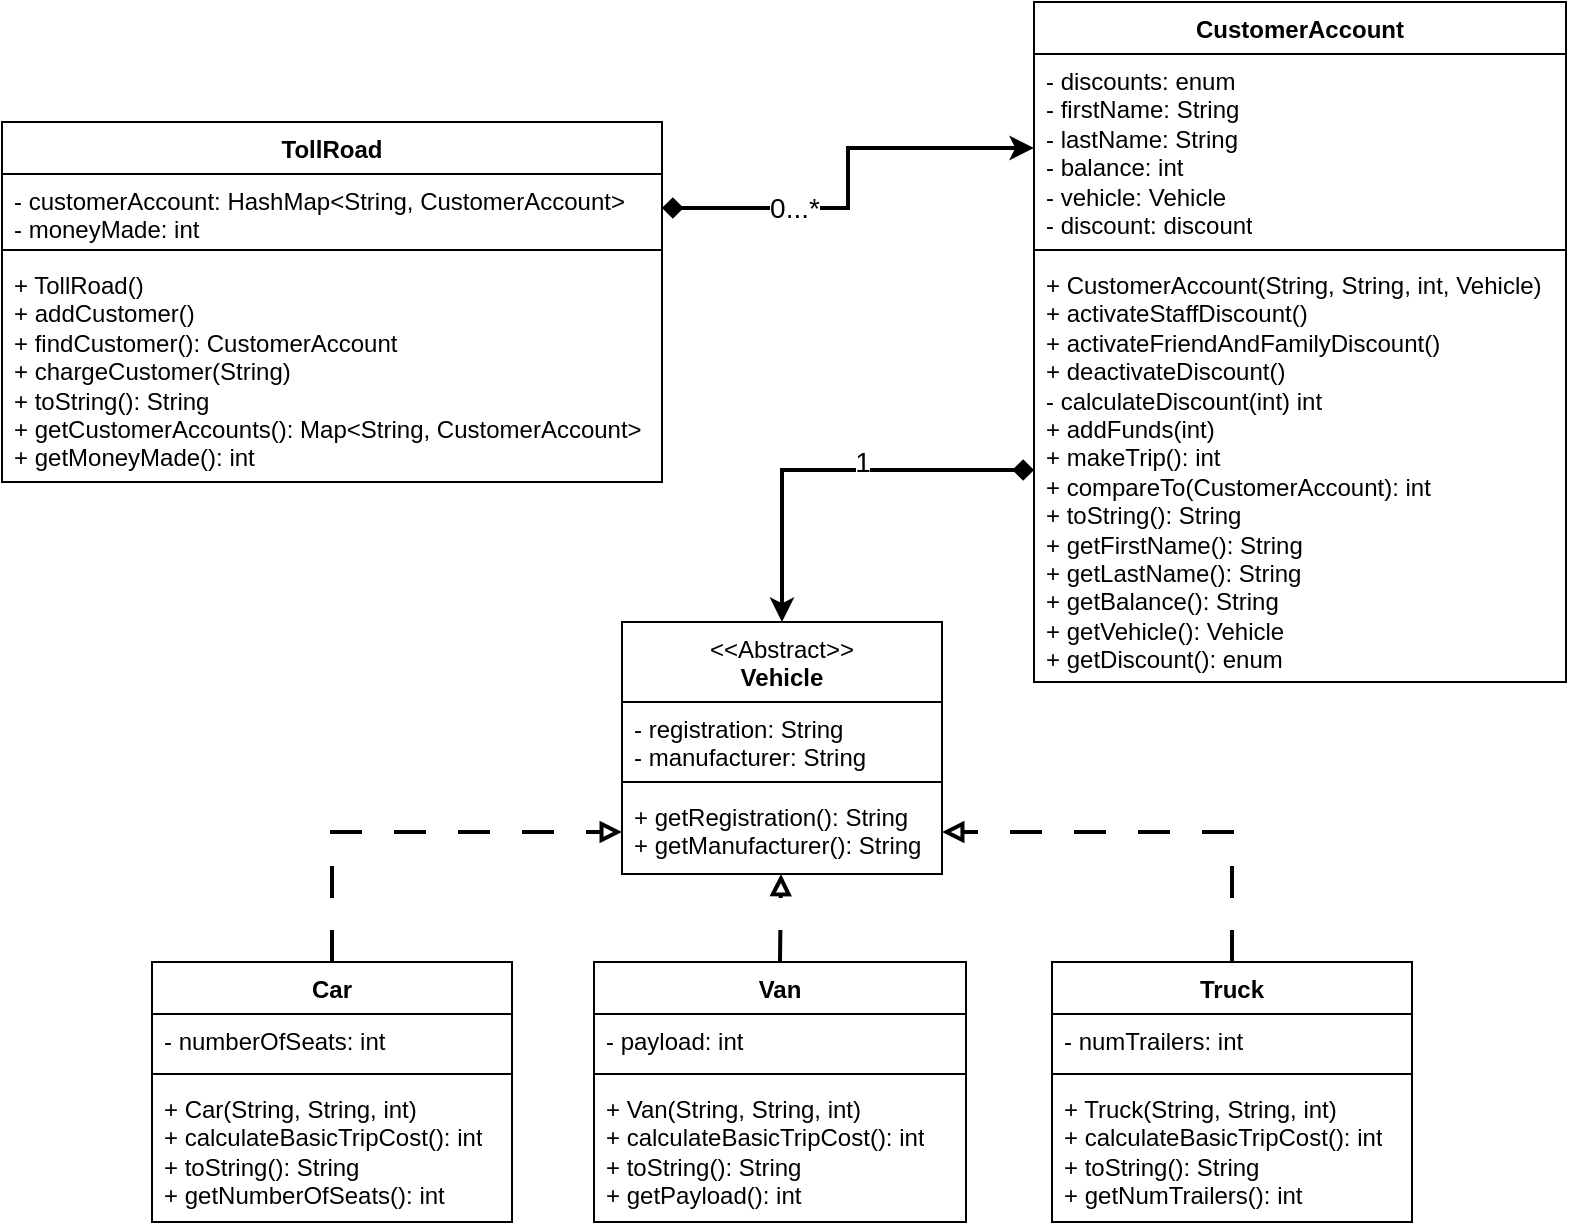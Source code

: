 <mxfile version="21.2.9">
  <diagram name="Page-1" id="E3r3FxvWlwkXgbKaJS2K">
    <mxGraphModel dx="1434" dy="754" grid="1" gridSize="10" guides="1" tooltips="1" connect="1" arrows="1" fold="1" page="1" pageScale="1" pageWidth="827" pageHeight="1169" math="0" shadow="0">
      <root>
        <mxCell id="0" />
        <mxCell id="1" parent="0" />
        <mxCell id="rKxEVOvBfXy6eXhgYals-1" value="&lt;div&gt;&lt;span style=&quot;font-weight: normal;&quot;&gt;&amp;lt;&amp;lt;Abstract&amp;gt;&amp;gt;&lt;/span&gt;&lt;/div&gt;&lt;div&gt;Vehicle&lt;/div&gt;" style="swimlane;fontStyle=1;align=center;verticalAlign=top;childLayout=stackLayout;horizontal=1;startSize=40;horizontalStack=0;resizeParent=1;resizeParentMax=0;resizeLast=0;collapsible=1;marginBottom=0;whiteSpace=wrap;html=1;" vertex="1" parent="1">
          <mxGeometry x="334" y="500" width="160" height="126" as="geometry" />
        </mxCell>
        <mxCell id="rKxEVOvBfXy6eXhgYals-2" value="&lt;div&gt;- registration: String&lt;/div&gt;&lt;div&gt;- manufacturer: String&lt;br&gt;&lt;/div&gt;" style="text;strokeColor=none;fillColor=none;align=left;verticalAlign=top;spacingLeft=4;spacingRight=4;overflow=hidden;rotatable=0;points=[[0,0.5],[1,0.5]];portConstraint=eastwest;whiteSpace=wrap;html=1;" vertex="1" parent="rKxEVOvBfXy6eXhgYals-1">
          <mxGeometry y="40" width="160" height="36" as="geometry" />
        </mxCell>
        <mxCell id="rKxEVOvBfXy6eXhgYals-3" value="" style="line;strokeWidth=1;fillColor=none;align=left;verticalAlign=middle;spacingTop=-1;spacingLeft=3;spacingRight=3;rotatable=0;labelPosition=right;points=[];portConstraint=eastwest;strokeColor=inherit;" vertex="1" parent="rKxEVOvBfXy6eXhgYals-1">
          <mxGeometry y="76" width="160" height="8" as="geometry" />
        </mxCell>
        <mxCell id="rKxEVOvBfXy6eXhgYals-4" value="&lt;div&gt;+ getRegistration(): String&lt;/div&gt;&lt;div&gt;+ getManufacturer(): String&lt;/div&gt;" style="text;strokeColor=none;fillColor=none;align=left;verticalAlign=top;spacingLeft=4;spacingRight=4;overflow=hidden;rotatable=0;points=[[0,0.5],[1,0.5]];portConstraint=eastwest;whiteSpace=wrap;html=1;" vertex="1" parent="rKxEVOvBfXy6eXhgYals-1">
          <mxGeometry y="84" width="160" height="42" as="geometry" />
        </mxCell>
        <mxCell id="rKxEVOvBfXy6eXhgYals-34" style="edgeStyle=elbowEdgeStyle;rounded=0;orthogonalLoop=1;jettySize=auto;html=1;entryX=0.5;entryY=1;entryDx=0;entryDy=0;dashed=1;dashPattern=8 8;endArrow=block;endFill=0;strokeWidth=2;" edge="1" parent="1" target="rKxEVOvBfXy6eXhgYals-1">
          <mxGeometry relative="1" as="geometry">
            <mxPoint x="413" y="670" as="sourcePoint" />
          </mxGeometry>
        </mxCell>
        <mxCell id="rKxEVOvBfXy6eXhgYals-5" value="Van" style="swimlane;fontStyle=1;align=center;verticalAlign=top;childLayout=stackLayout;horizontal=1;startSize=26;horizontalStack=0;resizeParent=1;resizeParentMax=0;resizeLast=0;collapsible=1;marginBottom=0;whiteSpace=wrap;html=1;" vertex="1" parent="1">
          <mxGeometry x="320" y="670" width="186" height="130" as="geometry" />
        </mxCell>
        <mxCell id="rKxEVOvBfXy6eXhgYals-6" value="- payload: int" style="text;strokeColor=none;fillColor=none;align=left;verticalAlign=top;spacingLeft=4;spacingRight=4;overflow=hidden;rotatable=0;points=[[0,0.5],[1,0.5]];portConstraint=eastwest;whiteSpace=wrap;html=1;" vertex="1" parent="rKxEVOvBfXy6eXhgYals-5">
          <mxGeometry y="26" width="186" height="26" as="geometry" />
        </mxCell>
        <mxCell id="rKxEVOvBfXy6eXhgYals-7" value="" style="line;strokeWidth=1;fillColor=none;align=left;verticalAlign=middle;spacingTop=-1;spacingLeft=3;spacingRight=3;rotatable=0;labelPosition=right;points=[];portConstraint=eastwest;strokeColor=inherit;" vertex="1" parent="rKxEVOvBfXy6eXhgYals-5">
          <mxGeometry y="52" width="186" height="8" as="geometry" />
        </mxCell>
        <mxCell id="rKxEVOvBfXy6eXhgYals-8" value="&lt;div&gt;+ Van(String, String, int)&lt;/div&gt;&lt;div&gt;+ calculateBasicTripCost(): int&lt;/div&gt;&lt;div&gt;+ toString(): String&lt;/div&gt;&lt;div&gt;+ getPayload(): int&lt;br&gt;&lt;/div&gt;" style="text;strokeColor=none;fillColor=none;align=left;verticalAlign=top;spacingLeft=4;spacingRight=4;overflow=hidden;rotatable=0;points=[[0,0.5],[1,0.5]];portConstraint=eastwest;whiteSpace=wrap;html=1;" vertex="1" parent="rKxEVOvBfXy6eXhgYals-5">
          <mxGeometry y="60" width="186" height="70" as="geometry" />
        </mxCell>
        <mxCell id="rKxEVOvBfXy6eXhgYals-36" style="edgeStyle=elbowEdgeStyle;rounded=0;orthogonalLoop=1;jettySize=auto;html=1;exitX=0.5;exitY=0;exitDx=0;exitDy=0;entryX=0;entryY=0.5;entryDx=0;entryDy=0;dashed=1;dashPattern=8 8;endArrow=block;endFill=0;strokeWidth=2;" edge="1" parent="1" source="rKxEVOvBfXy6eXhgYals-9" target="rKxEVOvBfXy6eXhgYals-4">
          <mxGeometry relative="1" as="geometry">
            <Array as="points">
              <mxPoint x="189" y="640" />
            </Array>
          </mxGeometry>
        </mxCell>
        <mxCell id="rKxEVOvBfXy6eXhgYals-9" value="Car" style="swimlane;fontStyle=1;align=center;verticalAlign=top;childLayout=stackLayout;horizontal=1;startSize=26;horizontalStack=0;resizeParent=1;resizeParentMax=0;resizeLast=0;collapsible=1;marginBottom=0;whiteSpace=wrap;html=1;" vertex="1" parent="1">
          <mxGeometry x="99" y="670" width="180" height="130" as="geometry" />
        </mxCell>
        <mxCell id="rKxEVOvBfXy6eXhgYals-10" value="- numberOfSeats: int" style="text;strokeColor=none;fillColor=none;align=left;verticalAlign=top;spacingLeft=4;spacingRight=4;overflow=hidden;rotatable=0;points=[[0,0.5],[1,0.5]];portConstraint=eastwest;whiteSpace=wrap;html=1;" vertex="1" parent="rKxEVOvBfXy6eXhgYals-9">
          <mxGeometry y="26" width="180" height="26" as="geometry" />
        </mxCell>
        <mxCell id="rKxEVOvBfXy6eXhgYals-11" value="" style="line;strokeWidth=1;fillColor=none;align=left;verticalAlign=middle;spacingTop=-1;spacingLeft=3;spacingRight=3;rotatable=0;labelPosition=right;points=[];portConstraint=eastwest;strokeColor=inherit;" vertex="1" parent="rKxEVOvBfXy6eXhgYals-9">
          <mxGeometry y="52" width="180" height="8" as="geometry" />
        </mxCell>
        <mxCell id="rKxEVOvBfXy6eXhgYals-12" value="&lt;div&gt;+ Car(String, String, int)&lt;/div&gt;&lt;div&gt;+ calculateBasicTripCost(): int&lt;/div&gt;&lt;div&gt;+ toString(): String&lt;/div&gt;&lt;div&gt;+ getNumberOfSeats(): int&lt;br&gt;&lt;/div&gt;&lt;div&gt;&lt;br&gt;&lt;/div&gt;" style="text;strokeColor=none;fillColor=none;align=left;verticalAlign=top;spacingLeft=4;spacingRight=4;overflow=hidden;rotatable=0;points=[[0,0.5],[1,0.5]];portConstraint=eastwest;whiteSpace=wrap;html=1;" vertex="1" parent="rKxEVOvBfXy6eXhgYals-9">
          <mxGeometry y="60" width="180" height="70" as="geometry" />
        </mxCell>
        <mxCell id="rKxEVOvBfXy6eXhgYals-35" style="edgeStyle=elbowEdgeStyle;rounded=0;orthogonalLoop=1;jettySize=auto;html=1;exitX=0.5;exitY=0;exitDx=0;exitDy=0;entryX=1;entryY=0.5;entryDx=0;entryDy=0;dashed=1;dashPattern=8 8;endArrow=block;endFill=0;strokeWidth=2;" edge="1" parent="1" source="rKxEVOvBfXy6eXhgYals-13" target="rKxEVOvBfXy6eXhgYals-4">
          <mxGeometry relative="1" as="geometry">
            <Array as="points">
              <mxPoint x="639" y="650" />
            </Array>
          </mxGeometry>
        </mxCell>
        <mxCell id="rKxEVOvBfXy6eXhgYals-13" value="Truck" style="swimlane;fontStyle=1;align=center;verticalAlign=top;childLayout=stackLayout;horizontal=1;startSize=26;horizontalStack=0;resizeParent=1;resizeParentMax=0;resizeLast=0;collapsible=1;marginBottom=0;whiteSpace=wrap;html=1;" vertex="1" parent="1">
          <mxGeometry x="549" y="670" width="180" height="130" as="geometry" />
        </mxCell>
        <mxCell id="rKxEVOvBfXy6eXhgYals-14" value="- numTrailers: int" style="text;strokeColor=none;fillColor=none;align=left;verticalAlign=top;spacingLeft=4;spacingRight=4;overflow=hidden;rotatable=0;points=[[0,0.5],[1,0.5]];portConstraint=eastwest;whiteSpace=wrap;html=1;" vertex="1" parent="rKxEVOvBfXy6eXhgYals-13">
          <mxGeometry y="26" width="180" height="26" as="geometry" />
        </mxCell>
        <mxCell id="rKxEVOvBfXy6eXhgYals-15" value="" style="line;strokeWidth=1;fillColor=none;align=left;verticalAlign=middle;spacingTop=-1;spacingLeft=3;spacingRight=3;rotatable=0;labelPosition=right;points=[];portConstraint=eastwest;strokeColor=inherit;" vertex="1" parent="rKxEVOvBfXy6eXhgYals-13">
          <mxGeometry y="52" width="180" height="8" as="geometry" />
        </mxCell>
        <mxCell id="rKxEVOvBfXy6eXhgYals-16" value="&lt;div&gt;+ Truck(String, String, int)&lt;/div&gt;&lt;div&gt;+ calculateBasicTripCost(): int&lt;br&gt;&lt;/div&gt;&lt;div&gt;+ toString(): String&lt;br&gt;&lt;/div&gt;&lt;div&gt;+ getNumTrailers(): int&lt;br&gt;&lt;/div&gt;" style="text;strokeColor=none;fillColor=none;align=left;verticalAlign=top;spacingLeft=4;spacingRight=4;overflow=hidden;rotatable=0;points=[[0,0.5],[1,0.5]];portConstraint=eastwest;whiteSpace=wrap;html=1;" vertex="1" parent="rKxEVOvBfXy6eXhgYals-13">
          <mxGeometry y="60" width="180" height="70" as="geometry" />
        </mxCell>
        <mxCell id="rKxEVOvBfXy6eXhgYals-25" value="TollRoad" style="swimlane;fontStyle=1;align=center;verticalAlign=top;childLayout=stackLayout;horizontal=1;startSize=26;horizontalStack=0;resizeParent=1;resizeParentMax=0;resizeLast=0;collapsible=1;marginBottom=0;whiteSpace=wrap;html=1;" vertex="1" parent="1">
          <mxGeometry x="24" y="250" width="330" height="180" as="geometry" />
        </mxCell>
        <mxCell id="rKxEVOvBfXy6eXhgYals-26" value="&lt;div&gt;- customerAccount: HashMap&amp;lt;String, CustomerAccount&amp;gt;&lt;/div&gt;&lt;div&gt;- moneyMade: int&lt;br&gt;&lt;/div&gt;" style="text;strokeColor=none;fillColor=none;align=left;verticalAlign=top;spacingLeft=4;spacingRight=4;overflow=hidden;rotatable=0;points=[[0,0.5],[1,0.5]];portConstraint=eastwest;whiteSpace=wrap;html=1;" vertex="1" parent="rKxEVOvBfXy6eXhgYals-25">
          <mxGeometry y="26" width="330" height="34" as="geometry" />
        </mxCell>
        <mxCell id="rKxEVOvBfXy6eXhgYals-27" value="" style="line;strokeWidth=1;fillColor=none;align=left;verticalAlign=middle;spacingTop=-1;spacingLeft=3;spacingRight=3;rotatable=0;labelPosition=right;points=[];portConstraint=eastwest;strokeColor=inherit;" vertex="1" parent="rKxEVOvBfXy6eXhgYals-25">
          <mxGeometry y="60" width="330" height="8" as="geometry" />
        </mxCell>
        <mxCell id="rKxEVOvBfXy6eXhgYals-28" value="&lt;div&gt;+ TollRoad()&lt;/div&gt;&lt;div&gt;+ addCustomer()&lt;br&gt;&lt;/div&gt;&lt;div&gt;+ findCustomer(): CustomerAccount&lt;/div&gt;&lt;div&gt;+ chargeCustomer(String)&lt;/div&gt;&lt;div&gt;+ toString(): String&lt;br&gt;&lt;/div&gt;&lt;div&gt;+ getCustomerAccounts(): Map&amp;lt;String, CustomerAccount&amp;gt;&lt;br&gt;&lt;/div&gt;&lt;div&gt;+ getMoneyMade(): int&lt;/div&gt;&lt;div&gt;&lt;br&gt;&lt;/div&gt;" style="text;strokeColor=none;fillColor=none;align=left;verticalAlign=top;spacingLeft=4;spacingRight=4;overflow=hidden;rotatable=0;points=[[0,0.5],[1,0.5]];portConstraint=eastwest;whiteSpace=wrap;html=1;" vertex="1" parent="rKxEVOvBfXy6eXhgYals-25">
          <mxGeometry y="68" width="330" height="112" as="geometry" />
        </mxCell>
        <mxCell id="rKxEVOvBfXy6eXhgYals-29" value="CustomerAccount" style="swimlane;fontStyle=1;align=center;verticalAlign=top;childLayout=stackLayout;horizontal=1;startSize=26;horizontalStack=0;resizeParent=1;resizeParentMax=0;resizeLast=0;collapsible=1;marginBottom=0;whiteSpace=wrap;html=1;" vertex="1" parent="1">
          <mxGeometry x="540" y="190" width="266" height="340" as="geometry" />
        </mxCell>
        <mxCell id="rKxEVOvBfXy6eXhgYals-30" value="&lt;div&gt;- discounts: enum&lt;/div&gt;&lt;div&gt;- firstName: String&lt;/div&gt;&lt;div&gt;- lastName: String&lt;br&gt;&lt;/div&gt;&lt;div&gt;- balance: int&lt;br&gt;&lt;/div&gt;&lt;div&gt;- vehicle: Vehicle&lt;br&gt;&lt;/div&gt;- discount: discount" style="text;strokeColor=none;fillColor=none;align=left;verticalAlign=top;spacingLeft=4;spacingRight=4;overflow=hidden;rotatable=0;points=[[0,0.5],[1,0.5]];portConstraint=eastwest;whiteSpace=wrap;html=1;" vertex="1" parent="rKxEVOvBfXy6eXhgYals-29">
          <mxGeometry y="26" width="266" height="94" as="geometry" />
        </mxCell>
        <mxCell id="rKxEVOvBfXy6eXhgYals-31" value="" style="line;strokeWidth=1;fillColor=none;align=left;verticalAlign=middle;spacingTop=-1;spacingLeft=3;spacingRight=3;rotatable=0;labelPosition=right;points=[];portConstraint=eastwest;strokeColor=inherit;" vertex="1" parent="rKxEVOvBfXy6eXhgYals-29">
          <mxGeometry y="120" width="266" height="8" as="geometry" />
        </mxCell>
        <mxCell id="rKxEVOvBfXy6eXhgYals-32" value="&lt;div&gt;+ CustomerAccount(String, String, int, Vehicle)&lt;/div&gt;&lt;div&gt;+ activateStaffDiscount()&lt;/div&gt;&lt;div&gt;+ activateFriendAndFamilyDiscount()&lt;/div&gt;&lt;div&gt;+ deactivateDiscount()&lt;/div&gt;&lt;div&gt;- calculateDiscount(int) int&lt;/div&gt;&lt;div&gt;+ addFunds(int)&lt;/div&gt;&lt;div&gt;+ makeTrip(): int&lt;/div&gt;&lt;div&gt;+ compareTo(CustomerAccount): int&lt;/div&gt;&lt;div&gt;+ toString(): String&lt;/div&gt;&lt;div&gt;+ getFirstName(): String&lt;/div&gt;&lt;div&gt;+ getLastName(): String&lt;/div&gt;&lt;div&gt;+ getBalance(): String&lt;/div&gt;&lt;div&gt;+ getVehicle(): Vehicle&lt;/div&gt;&lt;div&gt;+ getDiscount(): enum&lt;br&gt;&lt;/div&gt;&lt;div&gt;&lt;br&gt;&lt;/div&gt;" style="text;strokeColor=none;fillColor=none;align=left;verticalAlign=top;spacingLeft=4;spacingRight=4;overflow=hidden;rotatable=0;points=[[0,0.5],[1,0.5]];portConstraint=eastwest;whiteSpace=wrap;html=1;" vertex="1" parent="rKxEVOvBfXy6eXhgYals-29">
          <mxGeometry y="128" width="266" height="212" as="geometry" />
        </mxCell>
        <mxCell id="rKxEVOvBfXy6eXhgYals-43" style="edgeStyle=orthogonalEdgeStyle;rounded=0;orthogonalLoop=1;jettySize=auto;html=1;exitX=0;exitY=0.5;exitDx=0;exitDy=0;entryX=0.5;entryY=0;entryDx=0;entryDy=0;startArrow=diamond;startFill=1;strokeWidth=2;" edge="1" parent="1" source="rKxEVOvBfXy6eXhgYals-32" target="rKxEVOvBfXy6eXhgYals-1">
          <mxGeometry relative="1" as="geometry" />
        </mxCell>
        <mxCell id="rKxEVOvBfXy6eXhgYals-45" value="&lt;div style=&quot;font-size: 14px;&quot;&gt;&lt;font style=&quot;font-size: 14px;&quot;&gt;1&lt;/font&gt;&lt;/div&gt;&lt;div style=&quot;font-size: 14px;&quot;&gt;&lt;font style=&quot;font-size: 14px;&quot;&gt;&lt;br&gt;&lt;/font&gt;&lt;/div&gt;" style="edgeLabel;html=1;align=center;verticalAlign=middle;resizable=0;points=[];" vertex="1" connectable="0" parent="rKxEVOvBfXy6eXhgYals-43">
          <mxGeometry x="-0.148" y="4" relative="1" as="geometry">
            <mxPoint as="offset" />
          </mxGeometry>
        </mxCell>
        <mxCell id="rKxEVOvBfXy6eXhgYals-44" style="edgeStyle=orthogonalEdgeStyle;rounded=0;orthogonalLoop=1;jettySize=auto;html=1;exitX=1;exitY=0.5;exitDx=0;exitDy=0;entryX=0;entryY=0.5;entryDx=0;entryDy=0;strokeWidth=2;startArrow=diamond;startFill=1;" edge="1" parent="1" source="rKxEVOvBfXy6eXhgYals-26" target="rKxEVOvBfXy6eXhgYals-30">
          <mxGeometry relative="1" as="geometry" />
        </mxCell>
        <mxCell id="rKxEVOvBfXy6eXhgYals-47" value="&lt;font style=&quot;font-size: 14px;&quot;&gt;0...*&lt;/font&gt;" style="edgeLabel;html=1;align=center;verticalAlign=middle;resizable=0;points=[];" vertex="1" connectable="0" parent="rKxEVOvBfXy6eXhgYals-44">
          <mxGeometry x="-0.389" relative="1" as="geometry">
            <mxPoint as="offset" />
          </mxGeometry>
        </mxCell>
      </root>
    </mxGraphModel>
  </diagram>
</mxfile>
